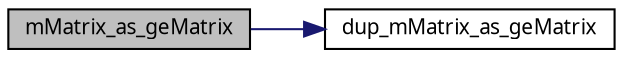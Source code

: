 digraph G
{
  edge [fontname="FreeSans.ttf",fontsize=10,labelfontname="FreeSans.ttf",labelfontsize=10];
  node [fontname="FreeSans.ttf",fontsize=10,shape=record];
  rankdir=LR;
  Node1 [label="mMatrix_as_geMatrix",height=0.2,width=0.4,color="black", fillcolor="grey75", style="filled" fontcolor="black"];
  Node1 -> Node2 [color="midnightblue",fontsize=10,style="solid",fontname="FreeSans.ttf"];
  Node2 [label="dup_mMatrix_as_geMatrix",height=0.2,width=0.4,color="black", fillcolor="white", style="filled",URL="$Mutils_8c.html#23764b1c8334e40406598a0446cc8bc5"];
}

